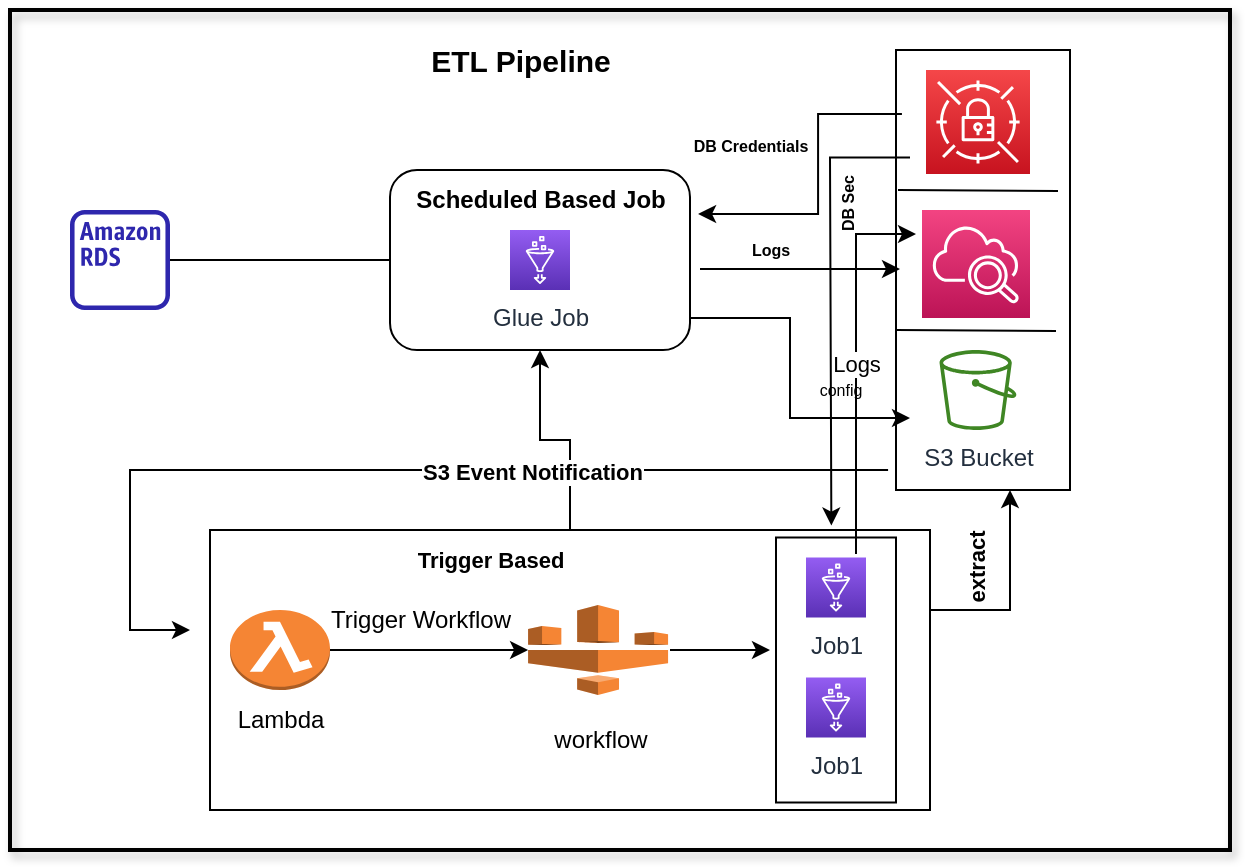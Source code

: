 <mxfile version="20.8.16" type="device"><diagram name="Page-1" id="52fdK6xsC1IeQxyvVz7A"><mxGraphModel dx="1036" dy="606" grid="1" gridSize="10" guides="1" tooltips="1" connect="1" arrows="1" fold="1" page="1" pageScale="1" pageWidth="850" pageHeight="1100" math="0" shadow="0"><root><mxCell id="0"/><mxCell id="1" parent="0"/><mxCell id="XcCBln96z2XZcyDKsEvD-60" value="" style="edgeStyle=orthogonalEdgeStyle;rounded=0;orthogonalLoop=1;jettySize=auto;html=1;fontSize=11;" edge="1" parent="1" source="XcCBln96z2XZcyDKsEvD-19" target="XcCBln96z2XZcyDKsEvD-24"><mxGeometry relative="1" as="geometry"><Array as="points"><mxPoint x="295" y="455"/></Array></mxGeometry></mxCell><mxCell id="XcCBln96z2XZcyDKsEvD-19" value="" style="sketch=0;outlineConnect=0;fontColor=#232F3E;gradientColor=none;fillColor=#2E27AD;strokeColor=none;dashed=0;verticalLabelPosition=bottom;verticalAlign=top;align=center;html=1;fontSize=12;fontStyle=0;aspect=fixed;pointerEvents=1;shape=mxgraph.aws4.rds_instance_alt;" vertex="1" parent="1"><mxGeometry x="60" y="430" width="50" height="50" as="geometry"/></mxCell><mxCell id="XcCBln96z2XZcyDKsEvD-25" value="" style="sketch=0;points=[[0,0,0],[0.25,0,0],[0.5,0,0],[0.75,0,0],[1,0,0],[0,1,0],[0.25,1,0],[0.5,1,0],[0.75,1,0],[1,1,0],[0,0.25,0],[0,0.5,0],[0,0.75,0],[1,0.25,0],[1,0.5,0],[1,0.75,0]];points=[[0,0,0],[0.25,0,0],[0.5,0,0],[0.75,0,0],[1,0,0],[0,1,0],[0.25,1,0],[0.5,1,0],[0.75,1,0],[1,1,0],[0,0.25,0],[0,0.5,0],[0,0.75,0],[1,0.25,0],[1,0.5,0],[1,0.75,0]];outlineConnect=0;fontColor=#232F3E;gradientColor=#F34482;gradientDirection=north;fillColor=#BC1356;strokeColor=#ffffff;dashed=0;verticalLabelPosition=bottom;verticalAlign=top;align=center;html=1;fontSize=12;fontStyle=0;aspect=fixed;shape=mxgraph.aws4.resourceIcon;resIcon=mxgraph.aws4.cloudwatch_2;" vertex="1" parent="1"><mxGeometry x="486" y="430" width="54" height="54" as="geometry"/></mxCell><mxCell id="XcCBln96z2XZcyDKsEvD-26" value="" style="sketch=0;points=[[0,0,0],[0.25,0,0],[0.5,0,0],[0.75,0,0],[1,0,0],[0,1,0],[0.25,1,0],[0.5,1,0],[0.75,1,0],[1,1,0],[0,0.25,0],[0,0.5,0],[0,0.75,0],[1,0.25,0],[1,0.5,0],[1,0.75,0]];outlineConnect=0;fontColor=#232F3E;gradientColor=#F54749;gradientDirection=north;fillColor=#C7131F;strokeColor=#ffffff;dashed=0;verticalLabelPosition=bottom;verticalAlign=top;align=center;html=1;fontSize=12;fontStyle=0;aspect=fixed;shape=mxgraph.aws4.resourceIcon;resIcon=mxgraph.aws4.secrets_manager;" vertex="1" parent="1"><mxGeometry x="488" y="360" width="52" height="52" as="geometry"/></mxCell><mxCell id="XcCBln96z2XZcyDKsEvD-29" value="" style="rounded=0;whiteSpace=wrap;html=1;fillColor=none;" vertex="1" parent="1"><mxGeometry x="473" y="350" width="87" height="220" as="geometry"/></mxCell><mxCell id="XcCBln96z2XZcyDKsEvD-28" value="S3 Bucket" style="sketch=0;outlineConnect=0;fontColor=#232F3E;gradientColor=none;fillColor=#3F8624;strokeColor=none;dashed=0;verticalLabelPosition=bottom;verticalAlign=top;align=center;html=1;fontSize=12;fontStyle=0;aspect=fixed;pointerEvents=1;shape=mxgraph.aws4.bucket;" vertex="1" parent="1"><mxGeometry x="494.77" y="500" width="38.46" height="40" as="geometry"/></mxCell><mxCell id="XcCBln96z2XZcyDKsEvD-30" value="" style="endArrow=none;html=1;rounded=0;" edge="1" parent="1"><mxGeometry width="50" height="50" relative="1" as="geometry"><mxPoint x="473" y="490" as="sourcePoint"/><mxPoint x="553" y="490.5" as="targetPoint"/></mxGeometry></mxCell><mxCell id="XcCBln96z2XZcyDKsEvD-56" value="" style="edgeStyle=orthogonalEdgeStyle;rounded=0;orthogonalLoop=1;jettySize=auto;html=1;fontSize=8;" edge="1" parent="1" source="XcCBln96z2XZcyDKsEvD-32" target="XcCBln96z2XZcyDKsEvD-23"><mxGeometry relative="1" as="geometry"/></mxCell><mxCell id="XcCBln96z2XZcyDKsEvD-32" value="" style="rounded=0;whiteSpace=wrap;html=1;fillColor=none;" vertex="1" parent="1"><mxGeometry x="130" y="590" width="360" height="140" as="geometry"/></mxCell><mxCell id="XcCBln96z2XZcyDKsEvD-31" value="" style="endArrow=none;html=1;rounded=0;" edge="1" parent="1"><mxGeometry width="50" height="50" relative="1" as="geometry"><mxPoint x="474" y="420" as="sourcePoint"/><mxPoint x="554" y="420.5" as="targetPoint"/></mxGeometry></mxCell><mxCell id="XcCBln96z2XZcyDKsEvD-37" value="" style="edgeStyle=orthogonalEdgeStyle;rounded=0;orthogonalLoop=1;jettySize=auto;html=1;" edge="1" parent="1" source="XcCBln96z2XZcyDKsEvD-33" target="XcCBln96z2XZcyDKsEvD-34"><mxGeometry relative="1" as="geometry"/></mxCell><mxCell id="XcCBln96z2XZcyDKsEvD-33" value="" style="outlineConnect=0;dashed=0;verticalLabelPosition=bottom;verticalAlign=top;align=center;html=1;shape=mxgraph.aws3.lambda_function;fillColor=#F58534;gradientColor=none;" vertex="1" parent="1"><mxGeometry x="140" y="630" width="50" height="40" as="geometry"/></mxCell><mxCell id="XcCBln96z2XZcyDKsEvD-34" value="" style="outlineConnect=0;dashed=0;verticalLabelPosition=bottom;verticalAlign=top;align=center;html=1;shape=mxgraph.aws3.glue;fillColor=#F58534;gradientColor=none;" vertex="1" parent="1"><mxGeometry x="289.04" y="627.5" width="70" height="45" as="geometry"/></mxCell><mxCell id="XcCBln96z2XZcyDKsEvD-35" value="" style="group" vertex="1" connectable="0" parent="1"><mxGeometry x="220" y="410" width="150" height="90" as="geometry"/></mxCell><mxCell id="XcCBln96z2XZcyDKsEvD-23" value="" style="rounded=1;whiteSpace=wrap;html=1;" vertex="1" parent="XcCBln96z2XZcyDKsEvD-35"><mxGeometry width="150" height="90" as="geometry"/></mxCell><mxCell id="XcCBln96z2XZcyDKsEvD-20" value="Glue Job" style="sketch=0;points=[[0,0,0],[0.25,0,0],[0.5,0,0],[0.75,0,0],[1,0,0],[0,1,0],[0.25,1,0],[0.5,1,0],[0.75,1,0],[1,1,0],[0,0.25,0],[0,0.5,0],[0,0.75,0],[1,0.25,0],[1,0.5,0],[1,0.75,0]];outlineConnect=0;fontColor=#232F3E;gradientColor=#945DF2;gradientDirection=north;fillColor=#5A30B5;strokeColor=#ffffff;dashed=0;verticalLabelPosition=bottom;verticalAlign=top;align=center;html=1;fontSize=12;fontStyle=0;aspect=fixed;shape=mxgraph.aws4.resourceIcon;resIcon=mxgraph.aws4.glue;" vertex="1" parent="XcCBln96z2XZcyDKsEvD-35"><mxGeometry x="60" y="30" width="30" height="30" as="geometry"/></mxCell><mxCell id="XcCBln96z2XZcyDKsEvD-24" value="&lt;b&gt;Scheduled Based Job&lt;/b&gt;" style="text;html=1;align=center;verticalAlign=middle;resizable=0;points=[];autosize=1;strokeColor=none;fillColor=none;" vertex="1" parent="XcCBln96z2XZcyDKsEvD-35"><mxGeometry width="150" height="30" as="geometry"/></mxCell><mxCell id="XcCBln96z2XZcyDKsEvD-42" value="Trigger Workflow" style="text;html=1;align=center;verticalAlign=middle;resizable=0;points=[];autosize=1;strokeColor=none;fillColor=none;" vertex="1" parent="1"><mxGeometry x="180" y="620" width="110" height="30" as="geometry"/></mxCell><mxCell id="XcCBln96z2XZcyDKsEvD-43" value="" style="endArrow=classic;html=1;rounded=0;" edge="1" parent="1"><mxGeometry width="50" height="50" relative="1" as="geometry"><mxPoint x="360" y="650" as="sourcePoint"/><mxPoint x="410" y="650" as="targetPoint"/></mxGeometry></mxCell><mxCell id="XcCBln96z2XZcyDKsEvD-44" value="" style="group" vertex="1" connectable="0" parent="1"><mxGeometry x="413" y="593.75" width="60" height="132.5" as="geometry"/></mxCell><mxCell id="XcCBln96z2XZcyDKsEvD-11" value="Job1" style="sketch=0;points=[[0,0,0],[0.25,0,0],[0.5,0,0],[0.75,0,0],[1,0,0],[0,1,0],[0.25,1,0],[0.5,1,0],[0.75,1,0],[1,1,0],[0,0.25,0],[0,0.5,0],[0,0.75,0],[1,0.25,0],[1,0.5,0],[1,0.75,0]];outlineConnect=0;fontColor=#232F3E;gradientColor=#945DF2;gradientDirection=north;fillColor=#5A30B5;strokeColor=#ffffff;dashed=0;verticalLabelPosition=bottom;verticalAlign=top;align=center;html=1;fontSize=12;fontStyle=0;aspect=fixed;shape=mxgraph.aws4.resourceIcon;resIcon=mxgraph.aws4.glue;" vertex="1" parent="XcCBln96z2XZcyDKsEvD-44"><mxGeometry x="15" y="70" width="30" height="30" as="geometry"/></mxCell><mxCell id="XcCBln96z2XZcyDKsEvD-39" value="" style="rounded=0;whiteSpace=wrap;html=1;fillColor=none;" vertex="1" parent="XcCBln96z2XZcyDKsEvD-44"><mxGeometry width="60" height="132.5" as="geometry"/></mxCell><mxCell id="XcCBln96z2XZcyDKsEvD-40" value="Job1" style="sketch=0;points=[[0,0,0],[0.25,0,0],[0.5,0,0],[0.75,0,0],[1,0,0],[0,1,0],[0.25,1,0],[0.5,1,0],[0.75,1,0],[1,1,0],[0,0.25,0],[0,0.5,0],[0,0.75,0],[1,0.25,0],[1,0.5,0],[1,0.75,0]];outlineConnect=0;fontColor=#232F3E;gradientColor=#945DF2;gradientDirection=north;fillColor=#5A30B5;strokeColor=#ffffff;dashed=0;verticalLabelPosition=bottom;verticalAlign=top;align=center;html=1;fontSize=12;fontStyle=0;aspect=fixed;shape=mxgraph.aws4.resourceIcon;resIcon=mxgraph.aws4.glue;" vertex="1" parent="XcCBln96z2XZcyDKsEvD-44"><mxGeometry x="15" y="10" width="30" height="30" as="geometry"/></mxCell><mxCell id="XcCBln96z2XZcyDKsEvD-45" value="" style="endArrow=classic;html=1;rounded=0;" edge="1" parent="1"><mxGeometry width="50" height="50" relative="1" as="geometry"><mxPoint x="469.04" y="560" as="sourcePoint"/><mxPoint x="120" y="640" as="targetPoint"/><Array as="points"><mxPoint x="90" y="560"/><mxPoint x="90" y="640"/></Array></mxGeometry></mxCell><mxCell id="XcCBln96z2XZcyDKsEvD-46" value="&lt;b&gt;S3 Event Notification&lt;/b&gt;" style="edgeLabel;html=1;align=center;verticalAlign=middle;resizable=0;points=[];" vertex="1" connectable="0" parent="XcCBln96z2XZcyDKsEvD-45"><mxGeometry x="-0.269" y="1" relative="1" as="geometry"><mxPoint as="offset"/></mxGeometry></mxCell><mxCell id="XcCBln96z2XZcyDKsEvD-47" value="Lambda" style="text;html=1;align=center;verticalAlign=middle;resizable=0;points=[];autosize=1;strokeColor=none;fillColor=none;" vertex="1" parent="1"><mxGeometry x="130" y="670" width="70" height="30" as="geometry"/></mxCell><mxCell id="XcCBln96z2XZcyDKsEvD-48" value="workflow" style="text;html=1;align=center;verticalAlign=middle;resizable=0;points=[];autosize=1;strokeColor=none;fillColor=none;" vertex="1" parent="1"><mxGeometry x="290" y="680" width="70" height="30" as="geometry"/></mxCell><mxCell id="XcCBln96z2XZcyDKsEvD-50" value="" style="edgeStyle=none;orthogonalLoop=1;jettySize=auto;html=1;rounded=0;" edge="1" parent="1"><mxGeometry width="100" relative="1" as="geometry"><mxPoint x="475.96" y="382" as="sourcePoint"/><mxPoint x="374.04" y="432" as="targetPoint"/><Array as="points"><mxPoint x="434.04" y="382"/><mxPoint x="434.04" y="432"/></Array></mxGeometry></mxCell><mxCell id="XcCBln96z2XZcyDKsEvD-51" value="&lt;font style=&quot;font-size: 8px;&quot;&gt;&lt;b&gt;DB Credentials&lt;/b&gt;&lt;/font&gt;" style="text;html=1;align=center;verticalAlign=middle;resizable=0;points=[];autosize=1;strokeColor=none;fillColor=none;" vertex="1" parent="1"><mxGeometry x="360" y="382" width="80" height="30" as="geometry"/></mxCell><mxCell id="XcCBln96z2XZcyDKsEvD-52" value="" style="endArrow=classic;html=1;rounded=0;fontSize=8;" edge="1" parent="1"><mxGeometry width="50" height="50" relative="1" as="geometry"><mxPoint x="375" y="459.5" as="sourcePoint"/><mxPoint x="475" y="459.5" as="targetPoint"/></mxGeometry></mxCell><mxCell id="XcCBln96z2XZcyDKsEvD-53" value="&lt;b&gt;Logs&lt;/b&gt;" style="text;html=1;align=center;verticalAlign=middle;resizable=0;points=[];autosize=1;strokeColor=none;fillColor=none;fontSize=8;" vertex="1" parent="1"><mxGeometry x="390" y="440" width="40" height="20" as="geometry"/></mxCell><mxCell id="XcCBln96z2XZcyDKsEvD-54" value="" style="endArrow=classic;html=1;rounded=0;fontSize=8;" edge="1" parent="1"><mxGeometry width="50" height="50" relative="1" as="geometry"><mxPoint x="370" y="484" as="sourcePoint"/><mxPoint x="480" y="534" as="targetPoint"/><Array as="points"><mxPoint x="420" y="484"/><mxPoint x="420" y="534"/></Array></mxGeometry></mxCell><mxCell id="XcCBln96z2XZcyDKsEvD-55" value="config" style="text;html=1;align=center;verticalAlign=middle;resizable=0;points=[];autosize=1;strokeColor=none;fillColor=none;fontSize=8;" vertex="1" parent="1"><mxGeometry x="425" y="510" width="40" height="20" as="geometry"/></mxCell><mxCell id="XcCBln96z2XZcyDKsEvD-57" value="&lt;b&gt;&lt;font style=&quot;font-size: 11px;&quot;&gt;Trigger Based&lt;/font&gt;&lt;/b&gt;" style="text;html=1;align=center;verticalAlign=middle;resizable=0;points=[];autosize=1;strokeColor=none;fillColor=none;fontSize=8;" vertex="1" parent="1"><mxGeometry x="220" y="590" width="100" height="30" as="geometry"/></mxCell><mxCell id="XcCBln96z2XZcyDKsEvD-58" value="" style="endArrow=classic;html=1;rounded=0;fontSize=11;" edge="1" parent="1"><mxGeometry width="50" height="50" relative="1" as="geometry"><mxPoint x="490" y="630" as="sourcePoint"/><mxPoint x="530" y="570" as="targetPoint"/><Array as="points"><mxPoint x="530" y="630"/></Array></mxGeometry></mxCell><mxCell id="XcCBln96z2XZcyDKsEvD-59" value="&lt;b&gt;extract&lt;/b&gt;" style="text;html=1;align=center;verticalAlign=middle;resizable=0;points=[];autosize=1;strokeColor=none;fillColor=none;fontSize=11;rotation=-90;" vertex="1" parent="1"><mxGeometry x="483" y="593.75" width="60" height="30" as="geometry"/></mxCell><mxCell id="XcCBln96z2XZcyDKsEvD-61" value="" style="edgeStyle=none;orthogonalLoop=1;jettySize=auto;html=1;rounded=0;fontSize=11;entryX=0.863;entryY=-0.016;entryDx=0;entryDy=0;entryPerimeter=0;" edge="1" parent="1" target="XcCBln96z2XZcyDKsEvD-32"><mxGeometry width="100" relative="1" as="geometry"><mxPoint x="480" y="403.75" as="sourcePoint"/><mxPoint x="440" y="570" as="targetPoint"/><Array as="points"><mxPoint x="440" y="403.75"/></Array></mxGeometry></mxCell><mxCell id="XcCBln96z2XZcyDKsEvD-63" value="Logs" style="edgeStyle=none;orthogonalLoop=1;jettySize=auto;html=1;rounded=0;fontSize=11;" edge="1" parent="1"><mxGeometry width="100" relative="1" as="geometry"><mxPoint x="453" y="602" as="sourcePoint"/><mxPoint x="483" y="442" as="targetPoint"/><Array as="points"><mxPoint x="453" y="442"/></Array></mxGeometry></mxCell><mxCell id="XcCBln96z2XZcyDKsEvD-64" value="&lt;b&gt;&lt;font style=&quot;font-size: 8px;&quot;&gt;DB Sec&lt;/font&gt;&lt;/b&gt;" style="text;html=1;align=center;verticalAlign=middle;resizable=0;points=[];autosize=1;strokeColor=none;fillColor=none;fontSize=11;rotation=-90;" vertex="1" parent="1"><mxGeometry x="423" y="412" width="50" height="30" as="geometry"/></mxCell><mxCell id="XcCBln96z2XZcyDKsEvD-68" value="" style="rounded=0;whiteSpace=wrap;html=1;fontSize=8;fillColor=none;shadow=1;strokeWidth=2;" vertex="1" parent="1"><mxGeometry x="30" y="330" width="610" height="420" as="geometry"/></mxCell><mxCell id="XcCBln96z2XZcyDKsEvD-69" value="&lt;font style=&quot;font-size: 15px;&quot;&gt;&lt;b&gt;ETL Pipeline&lt;/b&gt;&lt;/font&gt;" style="text;html=1;align=center;verticalAlign=middle;resizable=0;points=[];autosize=1;strokeColor=none;fillColor=none;fontSize=8;" vertex="1" parent="1"><mxGeometry x="230" y="340" width="110" height="30" as="geometry"/></mxCell></root></mxGraphModel></diagram></mxfile>